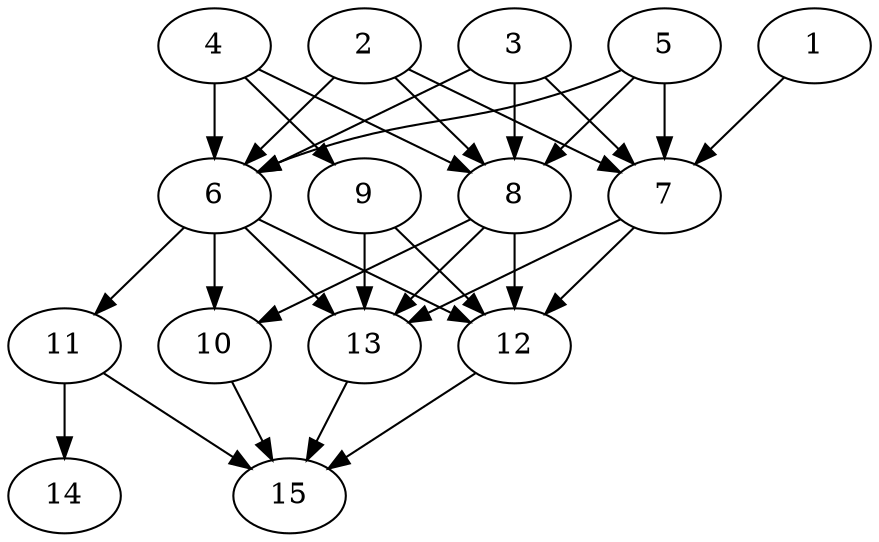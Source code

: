 // DAG automatically generated by daggen at Thu Oct  3 13:59:26 2019
// ./daggen --dot -n 15 --ccr 0.5 --fat 0.7 --regular 0.7 --density 0.9 --mindata 5242880 --maxdata 52428800 
digraph G {
  1 [size="13291520", alpha="0.02", expect_size="6645760"] 
  1 -> 7 [size ="6645760"]
  2 [size="95651840", alpha="0.16", expect_size="47825920"] 
  2 -> 6 [size ="47825920"]
  2 -> 7 [size ="47825920"]
  2 -> 8 [size ="47825920"]
  3 [size="65394688", alpha="0.09", expect_size="32697344"] 
  3 -> 6 [size ="32697344"]
  3 -> 7 [size ="32697344"]
  3 -> 8 [size ="32697344"]
  4 [size="59389952", alpha="0.01", expect_size="29694976"] 
  4 -> 6 [size ="29694976"]
  4 -> 8 [size ="29694976"]
  4 -> 9 [size ="29694976"]
  5 [size="11081728", alpha="0.15", expect_size="5540864"] 
  5 -> 6 [size ="5540864"]
  5 -> 7 [size ="5540864"]
  5 -> 8 [size ="5540864"]
  6 [size="28114944", alpha="0.15", expect_size="14057472"] 
  6 -> 10 [size ="14057472"]
  6 -> 11 [size ="14057472"]
  6 -> 12 [size ="14057472"]
  6 -> 13 [size ="14057472"]
  7 [size="60411904", alpha="0.03", expect_size="30205952"] 
  7 -> 12 [size ="30205952"]
  7 -> 13 [size ="30205952"]
  8 [size="51095552", alpha="0.03", expect_size="25547776"] 
  8 -> 10 [size ="25547776"]
  8 -> 12 [size ="25547776"]
  8 -> 13 [size ="25547776"]
  9 [size="41162752", alpha="0.08", expect_size="20581376"] 
  9 -> 12 [size ="20581376"]
  9 -> 13 [size ="20581376"]
  10 [size="85688320", alpha="0.12", expect_size="42844160"] 
  10 -> 15 [size ="42844160"]
  11 [size="15607808", alpha="0.12", expect_size="7803904"] 
  11 -> 14 [size ="7803904"]
  11 -> 15 [size ="7803904"]
  12 [size="25292800", alpha="0.18", expect_size="12646400"] 
  12 -> 15 [size ="12646400"]
  13 [size="101410816", alpha="0.05", expect_size="50705408"] 
  13 -> 15 [size ="50705408"]
  14 [size="51240960", alpha="0.00", expect_size="25620480"] 
  15 [size="55265280", alpha="0.04", expect_size="27632640"] 
}
